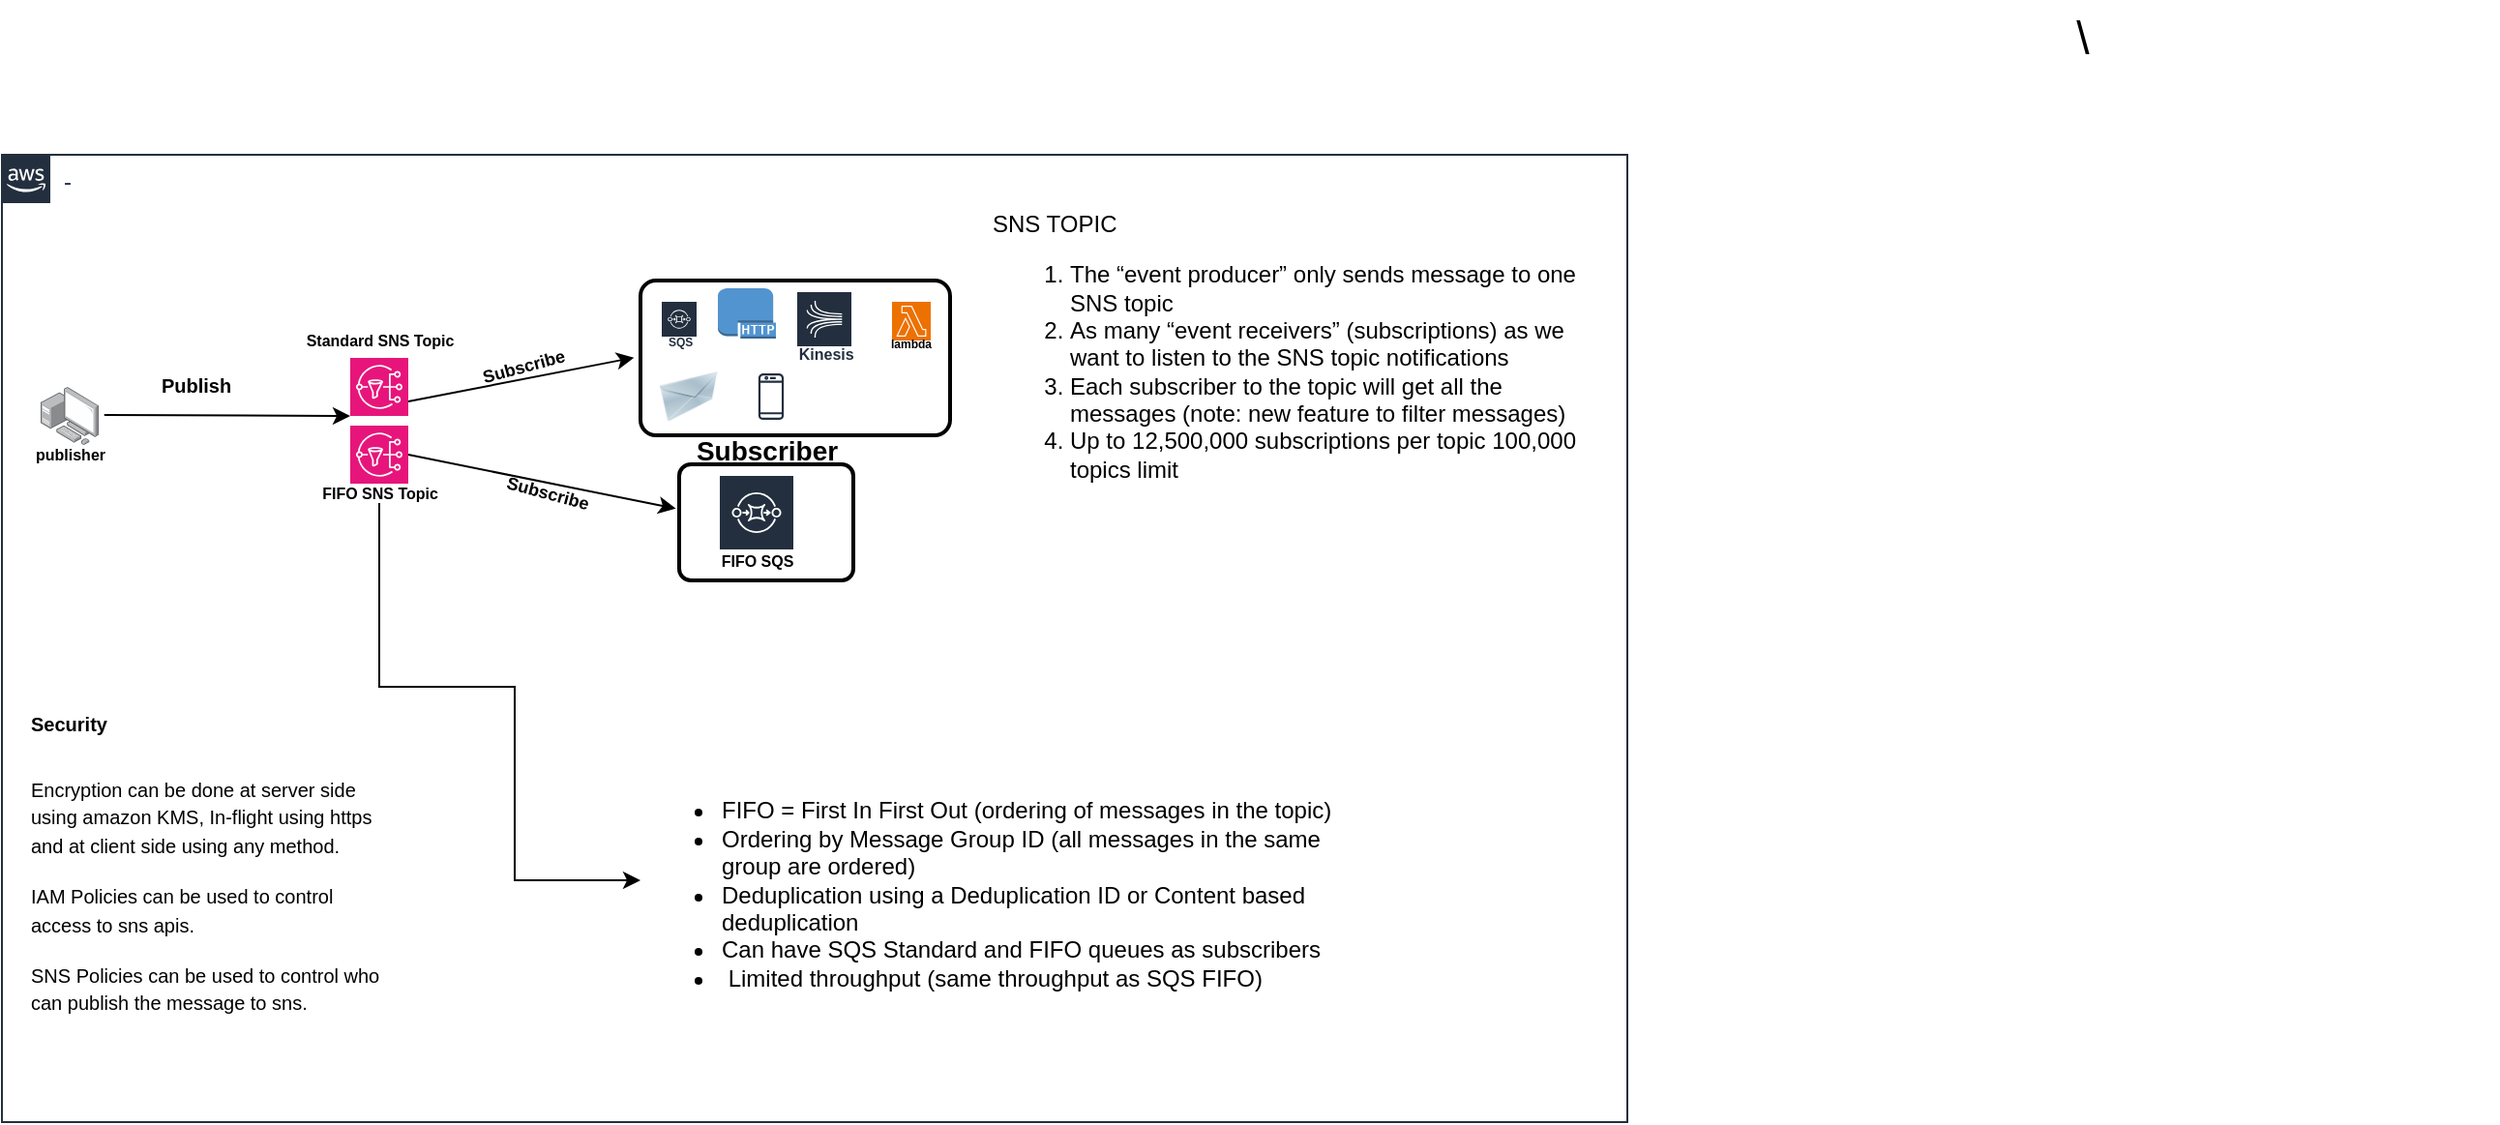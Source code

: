 <mxfile version="23.0.2" type="device">
  <diagram name="Page-1" id="2-9XDFGDYHRk8CFv4oU7">
    <mxGraphModel dx="1518" dy="731" grid="1" gridSize="10" guides="1" tooltips="1" connect="1" arrows="1" fold="1" page="1" pageScale="1" pageWidth="3300" pageHeight="4681" math="0" shadow="0">
      <root>
        <mxCell id="0" />
        <mxCell id="1" parent="0" />
        <mxCell id="6mntWYNKxUaJP8vosQ2r-15" value="&lt;span style=&quot;font-weight: 400;&quot;&gt;\&lt;/span&gt;" style="text;strokeColor=none;fillColor=none;html=1;fontSize=24;fontStyle=1;verticalAlign=middle;align=center;" vertex="1" parent="1">
          <mxGeometry x="2300" y="110" width="430" height="40" as="geometry" />
        </mxCell>
        <mxCell id="6mntWYNKxUaJP8vosQ2r-32" value="-" style="points=[[0,0],[0.25,0],[0.5,0],[0.75,0],[1,0],[1,0.25],[1,0.5],[1,0.75],[1,1],[0.75,1],[0.5,1],[0.25,1],[0,1],[0,0.75],[0,0.5],[0,0.25]];outlineConnect=0;gradientColor=none;html=1;whiteSpace=wrap;fontSize=12;fontStyle=0;container=1;pointerEvents=0;collapsible=0;recursiveResize=0;shape=mxgraph.aws4.group;grIcon=mxgraph.aws4.group_aws_cloud_alt;strokeColor=#232F3E;fillColor=none;verticalAlign=top;align=left;spacingLeft=30;fontColor=#232F3E;dashed=0;" vertex="1" parent="1">
          <mxGeometry x="1440" y="190" width="840" height="500" as="geometry" />
        </mxCell>
        <mxCell id="6mntWYNKxUaJP8vosQ2r-34" value="" style="sketch=0;points=[[0,0,0],[0.25,0,0],[0.5,0,0],[0.75,0,0],[1,0,0],[0,1,0],[0.25,1,0],[0.5,1,0],[0.75,1,0],[1,1,0],[0,0.25,0],[0,0.5,0],[0,0.75,0],[1,0.25,0],[1,0.5,0],[1,0.75,0]];outlineConnect=0;fontColor=#232F3E;fillColor=#E7157B;strokeColor=#ffffff;dashed=0;verticalLabelPosition=bottom;verticalAlign=top;align=center;html=1;fontSize=12;fontStyle=0;aspect=fixed;shape=mxgraph.aws4.resourceIcon;resIcon=mxgraph.aws4.sns;" vertex="1" parent="6mntWYNKxUaJP8vosQ2r-32">
          <mxGeometry x="180" y="105" width="30" height="30" as="geometry" />
        </mxCell>
        <mxCell id="6mntWYNKxUaJP8vosQ2r-35" value="" style="sketch=0;points=[[0,0,0],[0.25,0,0],[0.5,0,0],[0.75,0,0],[1,0,0],[0,1,0],[0.25,1,0],[0.5,1,0],[0.75,1,0],[1,1,0],[0,0.25,0],[0,0.5,0],[0,0.75,0],[1,0.25,0],[1,0.5,0],[1,0.75,0]];outlineConnect=0;fontColor=#232F3E;fillColor=#E7157B;strokeColor=#ffffff;dashed=0;verticalLabelPosition=bottom;verticalAlign=top;align=center;html=1;fontSize=12;fontStyle=0;aspect=fixed;shape=mxgraph.aws4.resourceIcon;resIcon=mxgraph.aws4.sns;" vertex="1" parent="6mntWYNKxUaJP8vosQ2r-32">
          <mxGeometry x="180" y="140" width="30" height="30" as="geometry" />
        </mxCell>
        <mxCell id="6mntWYNKxUaJP8vosQ2r-36" value="" style="image;points=[];aspect=fixed;html=1;align=center;shadow=0;dashed=0;image=img/lib/allied_telesis/computer_and_terminals/Personal_Computer_with_Server.svg;" vertex="1" parent="6mntWYNKxUaJP8vosQ2r-32">
          <mxGeometry x="20" y="120" width="30" height="30" as="geometry" />
        </mxCell>
        <mxCell id="6mntWYNKxUaJP8vosQ2r-38" value="&lt;font style=&quot;font-size: 8px;&quot;&gt;publisher&lt;/font&gt;" style="text;strokeColor=none;fillColor=none;html=1;fontSize=24;fontStyle=1;verticalAlign=middle;align=center;" vertex="1" parent="6mntWYNKxUaJP8vosQ2r-32">
          <mxGeometry x="10" y="140" width="50" height="20" as="geometry" />
        </mxCell>
        <mxCell id="6mntWYNKxUaJP8vosQ2r-39" value="&lt;font style=&quot;font-size: 8px;&quot;&gt;Standard SNS Topic&lt;/font&gt;" style="text;strokeColor=none;fillColor=none;html=1;fontSize=24;fontStyle=1;verticalAlign=middle;align=center;" vertex="1" parent="6mntWYNKxUaJP8vosQ2r-32">
          <mxGeometry x="145" y="86" width="100" height="10" as="geometry" />
        </mxCell>
        <mxCell id="6mntWYNKxUaJP8vosQ2r-41" value="&lt;font style=&quot;font-size: 8px;&quot;&gt;FIFO SNS Topic&lt;/font&gt;" style="text;strokeColor=none;fillColor=none;html=1;fontSize=24;fontStyle=1;verticalAlign=middle;align=center;" vertex="1" parent="6mntWYNKxUaJP8vosQ2r-32">
          <mxGeometry x="140" y="160" width="110" height="20" as="geometry" />
        </mxCell>
        <mxCell id="6mntWYNKxUaJP8vosQ2r-43" value="" style="rounded=1;arcSize=10;dashed=0;fillColor=none;gradientColor=none;strokeWidth=2;" vertex="1" parent="6mntWYNKxUaJP8vosQ2r-32">
          <mxGeometry x="330" y="65" width="160" height="80" as="geometry" />
        </mxCell>
        <mxCell id="6mntWYNKxUaJP8vosQ2r-45" value="" style="rounded=1;arcSize=10;dashed=0;fillColor=none;gradientColor=none;strokeWidth=2;" vertex="1" parent="6mntWYNKxUaJP8vosQ2r-32">
          <mxGeometry x="350" y="160" width="90" height="60" as="geometry" />
        </mxCell>
        <mxCell id="6mntWYNKxUaJP8vosQ2r-46" value="&lt;font style=&quot;font-size: 6px;&quot;&gt;&amp;nbsp;SQS&lt;/font&gt;" style="sketch=0;outlineConnect=0;fontColor=#232F3E;gradientColor=none;strokeColor=#ffffff;fillColor=#232F3E;dashed=0;verticalLabelPosition=middle;verticalAlign=bottom;align=center;html=1;whiteSpace=wrap;fontSize=10;fontStyle=1;spacing=3;shape=mxgraph.aws4.productIcon;prIcon=mxgraph.aws4.sqs;" vertex="1" parent="6mntWYNKxUaJP8vosQ2r-32">
          <mxGeometry x="340" y="75" width="20" height="30" as="geometry" />
        </mxCell>
        <mxCell id="6mntWYNKxUaJP8vosQ2r-47" value="" style="sketch=0;points=[[0,0,0],[0.25,0,0],[0.5,0,0],[0.75,0,0],[1,0,0],[0,1,0],[0.25,1,0],[0.5,1,0],[0.75,1,0],[1,1,0],[0,0.25,0],[0,0.5,0],[0,0.75,0],[1,0.25,0],[1,0.5,0],[1,0.75,0]];outlineConnect=0;fontColor=#232F3E;fillColor=#ED7100;strokeColor=#ffffff;dashed=0;verticalLabelPosition=bottom;verticalAlign=top;align=center;html=1;fontSize=12;fontStyle=0;aspect=fixed;shape=mxgraph.aws4.resourceIcon;resIcon=mxgraph.aws4.lambda;" vertex="1" parent="6mntWYNKxUaJP8vosQ2r-32">
          <mxGeometry x="460" y="76" width="20" height="20" as="geometry" />
        </mxCell>
        <mxCell id="6mntWYNKxUaJP8vosQ2r-48" value="&lt;b&gt;&lt;font style=&quot;font-size: 6px;&quot;&gt;lambda&lt;/font&gt;&lt;/b&gt;" style="text;html=1;strokeColor=none;fillColor=none;align=center;verticalAlign=middle;whiteSpace=wrap;rounded=0;" vertex="1" parent="6mntWYNKxUaJP8vosQ2r-32">
          <mxGeometry x="460" y="96" width="20" as="geometry" />
        </mxCell>
        <mxCell id="6mntWYNKxUaJP8vosQ2r-51" value="" style="image;html=1;image=img/lib/clip_art/networking/Email_128x128.png" vertex="1" parent="6mntWYNKxUaJP8vosQ2r-32">
          <mxGeometry x="340" y="110" width="30" height="30" as="geometry" />
        </mxCell>
        <mxCell id="6mntWYNKxUaJP8vosQ2r-52" value="" style="sketch=0;outlineConnect=0;fontColor=#232F3E;gradientColor=none;strokeColor=#232F3E;fillColor=#ffffff;dashed=0;verticalLabelPosition=bottom;verticalAlign=top;align=center;html=1;fontSize=12;fontStyle=0;aspect=fixed;shape=mxgraph.aws4.resourceIcon;resIcon=mxgraph.aws4.mobile_client;" vertex="1" parent="6mntWYNKxUaJP8vosQ2r-32">
          <mxGeometry x="382.5" y="110" width="30" height="30" as="geometry" />
        </mxCell>
        <mxCell id="6mntWYNKxUaJP8vosQ2r-55" value="" style="sketch=0;outlineConnect=0;fontColor=#232F3E;gradientColor=none;strokeColor=#ffffff;fillColor=#232F3E;dashed=0;verticalLabelPosition=middle;verticalAlign=bottom;align=center;html=1;whiteSpace=wrap;fontSize=10;fontStyle=1;spacing=3;shape=mxgraph.aws4.productIcon;prIcon=mxgraph.aws4.sqs;" vertex="1" parent="6mntWYNKxUaJP8vosQ2r-32">
          <mxGeometry x="370" y="165" width="40" height="30" as="geometry" />
        </mxCell>
        <mxCell id="6mntWYNKxUaJP8vosQ2r-56" value="" style="outlineConnect=0;dashed=0;verticalLabelPosition=bottom;verticalAlign=top;align=center;html=1;shape=mxgraph.aws3.http_protocol;fillColor=#5294CF;gradientColor=none;" vertex="1" parent="6mntWYNKxUaJP8vosQ2r-32">
          <mxGeometry x="370" y="69" width="30" height="26" as="geometry" />
        </mxCell>
        <mxCell id="6mntWYNKxUaJP8vosQ2r-58" value="" style="endArrow=classic;html=1;rounded=0;exitX=1.096;exitY=0.484;exitDx=0;exitDy=0;exitPerimeter=0;entryX=0;entryY=1;entryDx=0;entryDy=0;entryPerimeter=0;" edge="1" parent="6mntWYNKxUaJP8vosQ2r-32" source="6mntWYNKxUaJP8vosQ2r-36" target="6mntWYNKxUaJP8vosQ2r-34">
          <mxGeometry width="50" height="50" relative="1" as="geometry">
            <mxPoint x="120.0" y="135.0" as="sourcePoint" />
            <mxPoint x="70" y="114.274" as="targetPoint" />
            <Array as="points" />
          </mxGeometry>
        </mxCell>
        <mxCell id="6mntWYNKxUaJP8vosQ2r-64" value="&lt;span style=&quot;font-size: 14px;&quot;&gt;Subscriber&lt;/span&gt;" style="text;strokeColor=none;fillColor=none;html=1;fontSize=24;fontStyle=1;verticalAlign=middle;align=center;" vertex="1" parent="6mntWYNKxUaJP8vosQ2r-32">
          <mxGeometry x="345" y="145" width="100" height="10" as="geometry" />
        </mxCell>
        <mxCell id="6mntWYNKxUaJP8vosQ2r-66" value="" style="endArrow=classic;html=1;rounded=0;entryX=-0.021;entryY=0.498;entryDx=0;entryDy=0;entryPerimeter=0;exitX=1;exitY=0.75;exitDx=0;exitDy=0;exitPerimeter=0;" edge="1" parent="6mntWYNKxUaJP8vosQ2r-32" source="6mntWYNKxUaJP8vosQ2r-34" target="6mntWYNKxUaJP8vosQ2r-43">
          <mxGeometry width="50" height="50" relative="1" as="geometry">
            <mxPoint x="290" y="200" as="sourcePoint" />
            <mxPoint x="340" y="150" as="targetPoint" />
          </mxGeometry>
        </mxCell>
        <mxCell id="6mntWYNKxUaJP8vosQ2r-67" value="" style="endArrow=classic;html=1;rounded=0;entryX=-0.019;entryY=0.382;entryDx=0;entryDy=0;entryPerimeter=0;exitX=1;exitY=0.5;exitDx=0;exitDy=0;exitPerimeter=0;" edge="1" parent="6mntWYNKxUaJP8vosQ2r-32" source="6mntWYNKxUaJP8vosQ2r-35" target="6mntWYNKxUaJP8vosQ2r-45">
          <mxGeometry width="50" height="50" relative="1" as="geometry">
            <mxPoint x="290" y="200" as="sourcePoint" />
            <mxPoint x="340" y="150" as="targetPoint" />
          </mxGeometry>
        </mxCell>
        <mxCell id="6mntWYNKxUaJP8vosQ2r-68" value="&lt;h1&gt;&lt;font style=&quot;font-size: 10px;&quot;&gt;Security&lt;/font&gt;&lt;/h1&gt;&lt;p&gt;&lt;font style=&quot;font-size: 10px;&quot;&gt;Encryption can be done at server side using amazon KMS, In-flight using https and at client side using any method.&lt;/font&gt;&lt;/p&gt;&lt;p&gt;&lt;font style=&quot;font-size: 10px;&quot;&gt;IAM Policies can be used to control access to sns apis.&lt;/font&gt;&lt;/p&gt;&lt;p&gt;&lt;font style=&quot;font-size: 10px;&quot;&gt;SNS Policies can be used to control who can publish the message to sns.&lt;/font&gt;&lt;/p&gt;&lt;p&gt;&lt;font style=&quot;font-size: 8px;&quot;&gt;&lt;br&gt;&lt;/font&gt;&lt;/p&gt;" style="text;html=1;strokeColor=none;fillColor=none;spacing=5;spacingTop=-20;whiteSpace=wrap;overflow=hidden;rounded=0;" vertex="1" parent="6mntWYNKxUaJP8vosQ2r-32">
          <mxGeometry x="10" y="270" width="190" height="180" as="geometry" />
        </mxCell>
        <mxCell id="6mntWYNKxUaJP8vosQ2r-74" value="&lt;font style=&quot;font-size: 8px;&quot;&gt;&amp;nbsp;Kinesis&lt;/font&gt;" style="sketch=0;outlineConnect=0;fontColor=#232F3E;gradientColor=none;strokeColor=#ffffff;fillColor=#232F3E;dashed=0;verticalLabelPosition=middle;verticalAlign=bottom;align=center;html=1;whiteSpace=wrap;fontSize=10;fontStyle=1;spacing=3;shape=mxgraph.aws4.productIcon;prIcon=mxgraph.aws4.kinesis;" vertex="1" parent="6mntWYNKxUaJP8vosQ2r-32">
          <mxGeometry x="410" y="70" width="30" height="42" as="geometry" />
        </mxCell>
        <mxCell id="6mntWYNKxUaJP8vosQ2r-75" value="&lt;font style=&quot;font-size: 10px;&quot;&gt;Publish&lt;/font&gt;" style="text;strokeColor=none;fillColor=none;html=1;fontSize=24;fontStyle=1;verticalAlign=middle;align=center;" vertex="1" parent="6mntWYNKxUaJP8vosQ2r-32">
          <mxGeometry x="50" y="95" width="100" height="40" as="geometry" />
        </mxCell>
        <mxCell id="6mntWYNKxUaJP8vosQ2r-76" value="&lt;font style=&quot;font-size: 9px;&quot;&gt;Subscribe&lt;/font&gt;" style="text;strokeColor=none;fillColor=none;html=1;fontSize=24;fontStyle=1;verticalAlign=middle;align=center;rotation=-15;" vertex="1" parent="6mntWYNKxUaJP8vosQ2r-32">
          <mxGeometry x="220" y="95" width="95" height="20" as="geometry" />
        </mxCell>
        <mxCell id="6mntWYNKxUaJP8vosQ2r-77" value="&lt;font style=&quot;font-size: 9px;&quot;&gt;Subscribe&lt;/font&gt;" style="text;strokeColor=none;fillColor=none;html=1;fontSize=24;fontStyle=1;verticalAlign=middle;align=center;rotation=15;" vertex="1" parent="6mntWYNKxUaJP8vosQ2r-32">
          <mxGeometry x="235" y="165" width="95" height="10" as="geometry" />
        </mxCell>
        <mxCell id="6mntWYNKxUaJP8vosQ2r-80" value="&lt;div&gt;&lt;br&gt;&lt;/div&gt;&lt;ul&gt;&lt;li&gt;FIFO = First In First Out (ordering of messages in the topic)&lt;br&gt;&lt;/li&gt;&lt;li&gt;Ordering by Message Group ID (all messages in the same group are ordered)&lt;/li&gt;&lt;li&gt;Deduplication using a Deduplication ID or Content based deduplication&lt;/li&gt;&lt;li&gt;Can have SQS Standard and FIFO queues as subscribers&lt;/li&gt;&lt;li&gt;&amp;nbsp;Limited throughput (same throughput as SQS FIFO)&lt;/li&gt;&lt;/ul&gt;" style="text;strokeColor=none;fillColor=none;html=1;whiteSpace=wrap;verticalAlign=middle;overflow=hidden;" vertex="1" parent="6mntWYNKxUaJP8vosQ2r-32">
          <mxGeometry x="330" y="300" width="370" height="150" as="geometry" />
        </mxCell>
        <mxCell id="6mntWYNKxUaJP8vosQ2r-86" style="edgeStyle=orthogonalEdgeStyle;rounded=0;orthogonalLoop=1;jettySize=auto;html=1;" edge="1" parent="6mntWYNKxUaJP8vosQ2r-32" source="6mntWYNKxUaJP8vosQ2r-41" target="6mntWYNKxUaJP8vosQ2r-80">
          <mxGeometry relative="1" as="geometry">
            <mxPoint x="120" y="210" as="sourcePoint" />
            <mxPoint x="270" y="275" as="targetPoint" />
            <Array as="points">
              <mxPoint x="195" y="275" />
              <mxPoint x="265" y="275" />
            </Array>
          </mxGeometry>
        </mxCell>
        <mxCell id="6mntWYNKxUaJP8vosQ2r-82" value="&lt;font style=&quot;font-size: 8px;&quot;&gt;FIFO SQS&lt;/font&gt;" style="text;strokeColor=none;fillColor=none;html=1;fontSize=24;fontStyle=1;verticalAlign=middle;align=center;" vertex="1" parent="6mntWYNKxUaJP8vosQ2r-32">
          <mxGeometry x="370" y="200" width="40" height="10" as="geometry" />
        </mxCell>
        <mxCell id="6mntWYNKxUaJP8vosQ2r-94" value="&lt;div&gt;SNS TOPIC&lt;/div&gt;&lt;ol&gt;&lt;li&gt;The “event producer” only sends message to one SNS topic&lt;/li&gt;&lt;li&gt;As many “event receivers” (subscriptions) as we want to listen to the SNS topic notifications&lt;/li&gt;&lt;li&gt;Each subscriber to the topic will get all the messages (note: new feature to filter messages)&lt;/li&gt;&lt;li&gt;Up to 12,500,000 subscriptions per topic 100,000 topics limit&lt;/li&gt;&lt;/ol&gt;" style="text;strokeColor=none;fillColor=none;html=1;whiteSpace=wrap;verticalAlign=middle;overflow=hidden;" vertex="1" parent="6mntWYNKxUaJP8vosQ2r-32">
          <mxGeometry x="510" y="20" width="320" height="170" as="geometry" />
        </mxCell>
      </root>
    </mxGraphModel>
  </diagram>
</mxfile>
